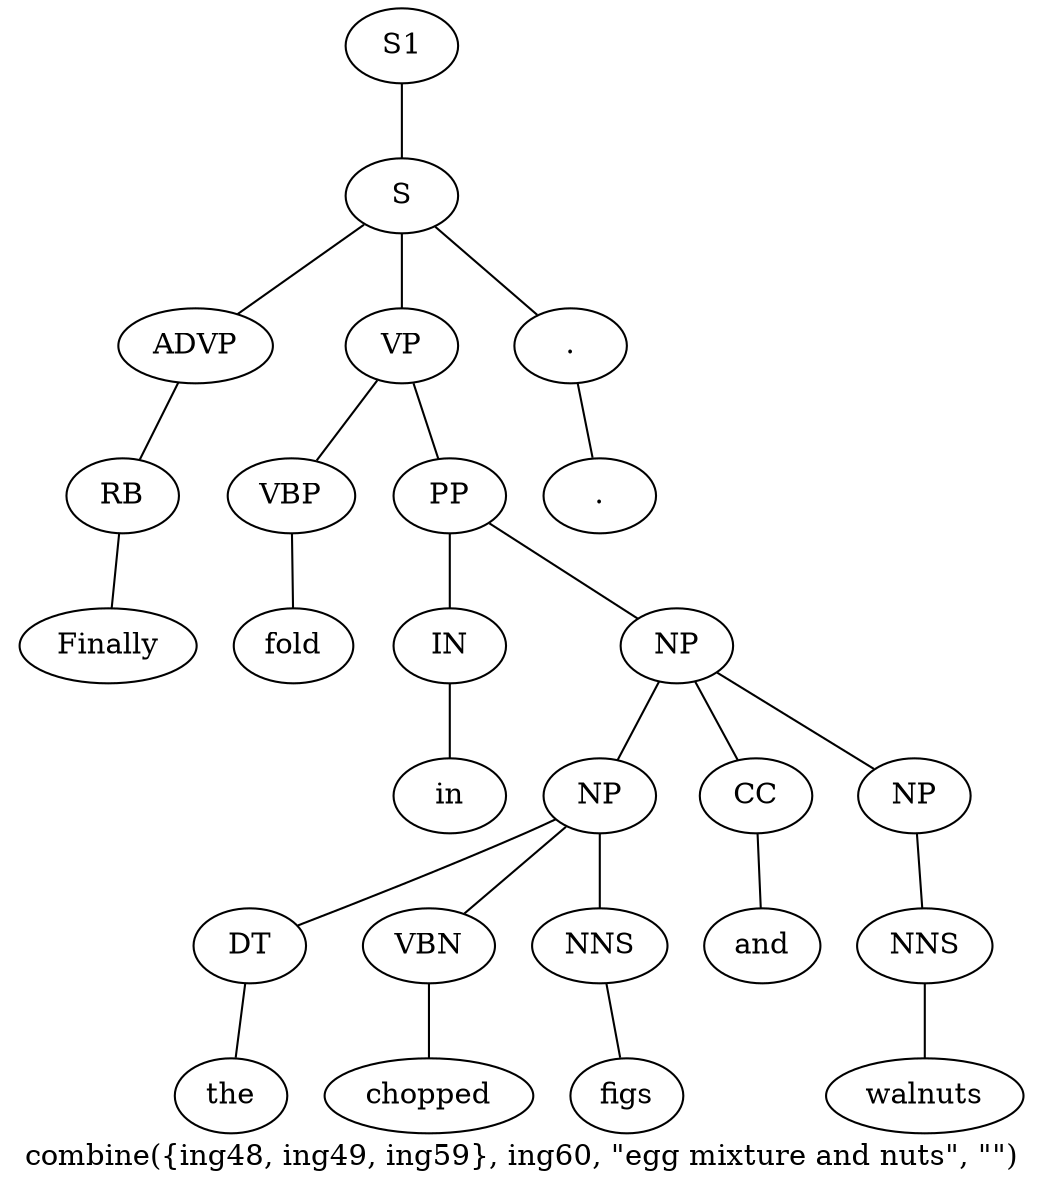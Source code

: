 graph SyntaxGraph {
	label = "combine({ing48, ing49, ing59}, ing60, \"egg mixture and nuts\", \"\")";
	Node0 [label="S1"];
	Node1 [label="S"];
	Node2 [label="ADVP"];
	Node3 [label="RB"];
	Node4 [label="Finally"];
	Node5 [label="VP"];
	Node6 [label="VBP"];
	Node7 [label="fold"];
	Node8 [label="PP"];
	Node9 [label="IN"];
	Node10 [label="in"];
	Node11 [label="NP"];
	Node12 [label="NP"];
	Node13 [label="DT"];
	Node14 [label="the"];
	Node15 [label="VBN"];
	Node16 [label="chopped"];
	Node17 [label="NNS"];
	Node18 [label="figs"];
	Node19 [label="CC"];
	Node20 [label="and"];
	Node21 [label="NP"];
	Node22 [label="NNS"];
	Node23 [label="walnuts"];
	Node24 [label="."];
	Node25 [label="."];

	Node0 -- Node1;
	Node1 -- Node2;
	Node1 -- Node5;
	Node1 -- Node24;
	Node2 -- Node3;
	Node3 -- Node4;
	Node5 -- Node6;
	Node5 -- Node8;
	Node6 -- Node7;
	Node8 -- Node9;
	Node8 -- Node11;
	Node9 -- Node10;
	Node11 -- Node12;
	Node11 -- Node19;
	Node11 -- Node21;
	Node12 -- Node13;
	Node12 -- Node15;
	Node12 -- Node17;
	Node13 -- Node14;
	Node15 -- Node16;
	Node17 -- Node18;
	Node19 -- Node20;
	Node21 -- Node22;
	Node22 -- Node23;
	Node24 -- Node25;
}